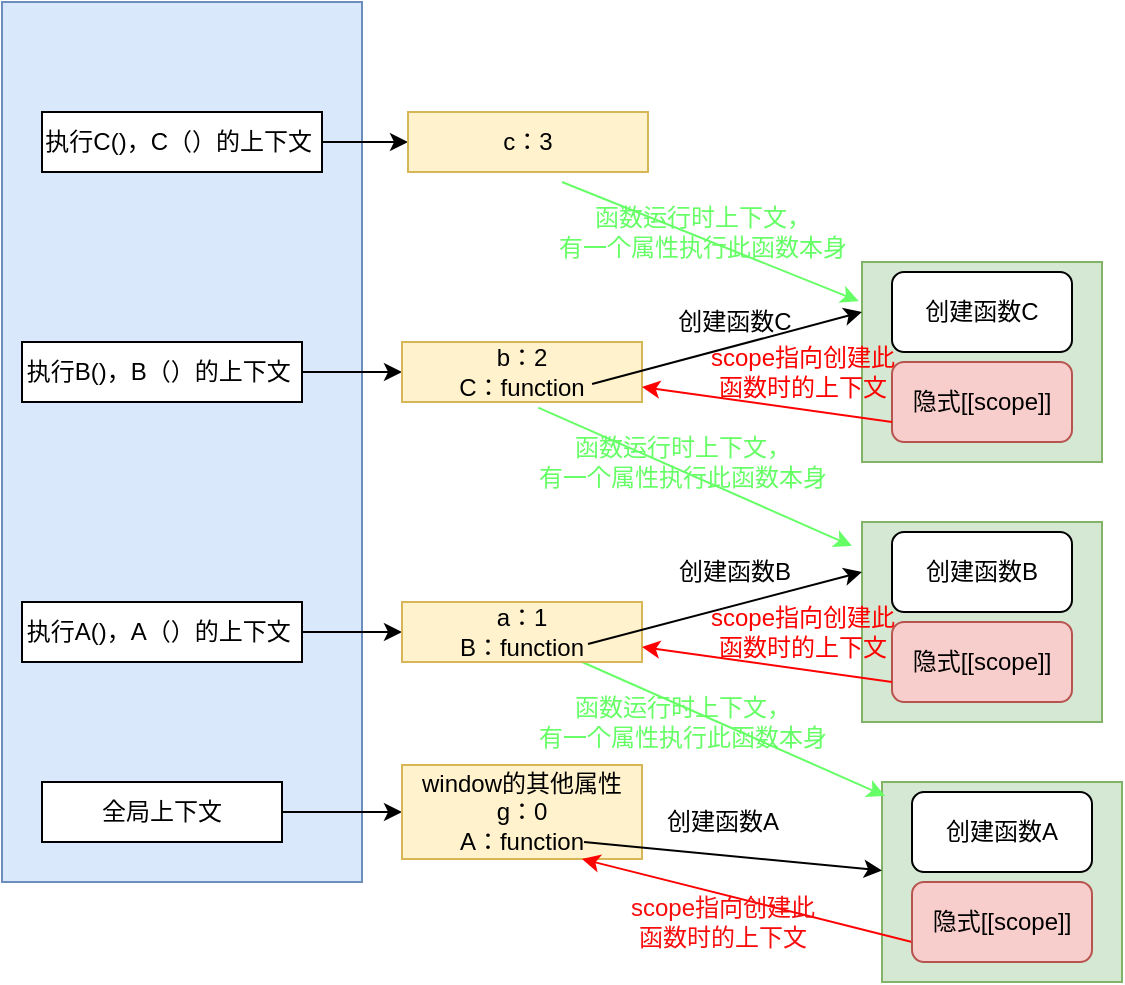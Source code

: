 <mxfile>
    <diagram id="ZBs3OeQ1V9nzg_s4KLXW" name="第 1 页">
        <mxGraphModel dx="1325" dy="629" grid="0" gridSize="10" guides="1" tooltips="1" connect="1" arrows="1" fold="1" page="1" pageScale="1" pageWidth="827" pageHeight="1169" math="0" shadow="0">
            <root>
                <mxCell id="0"/>
                <mxCell id="1" parent="0"/>
                <mxCell id="25" value="函数运行时上下文，&lt;br&gt;有一个属性执行此函数本身" style="text;html=1;align=center;verticalAlign=middle;resizable=0;points=[];autosize=1;labelBorderColor=none;fontColor=#66FF66;" vertex="1" parent="1">
                    <mxGeometry x="415" y="390" width="170" height="40" as="geometry"/>
                </mxCell>
                <mxCell id="2" value="" style="rounded=0;whiteSpace=wrap;html=1;fillColor=#dae8fc;strokeColor=#6c8ebf;" vertex="1" parent="1">
                    <mxGeometry x="160" y="50" width="180" height="440" as="geometry"/>
                </mxCell>
                <mxCell id="5" value="" style="edgeStyle=none;html=1;" edge="1" parent="1" source="3" target="4">
                    <mxGeometry relative="1" as="geometry"/>
                </mxCell>
                <mxCell id="3" value="全局上下文" style="rounded=0;whiteSpace=wrap;html=1;" vertex="1" parent="1">
                    <mxGeometry x="180" y="440" width="120" height="30" as="geometry"/>
                </mxCell>
                <mxCell id="4" value="window的其他属性&lt;br&gt;g：0&lt;br&gt;A：function" style="rounded=0;whiteSpace=wrap;html=1;fillColor=#fff2cc;strokeColor=#d6b656;" vertex="1" parent="1">
                    <mxGeometry x="360" y="431.5" width="120" height="47" as="geometry"/>
                </mxCell>
                <mxCell id="6" value="" style="rounded=0;whiteSpace=wrap;html=1;fillColor=#d5e8d4;strokeColor=#82b366;" vertex="1" parent="1">
                    <mxGeometry x="600" y="440" width="120" height="100" as="geometry"/>
                </mxCell>
                <mxCell id="8" value="创建函数A" style="text;html=1;align=center;verticalAlign=middle;resizable=0;points=[];autosize=1;strokeColor=none;fillColor=none;" vertex="1" parent="1">
                    <mxGeometry x="480" y="445" width="80" height="30" as="geometry"/>
                </mxCell>
                <mxCell id="9" value="" style="edgeStyle=none;html=1;" edge="1" parent="1" source="10" target="12">
                    <mxGeometry relative="1" as="geometry"/>
                </mxCell>
                <mxCell id="10" value="执行A()，A（）的上下文&amp;nbsp;" style="rounded=0;whiteSpace=wrap;html=1;" vertex="1" parent="1">
                    <mxGeometry x="170" y="350" width="140" height="30" as="geometry"/>
                </mxCell>
                <mxCell id="26" style="edgeStyle=none;html=1;exitX=0.75;exitY=1;exitDx=0;exitDy=0;entryX=0.013;entryY=0.07;entryDx=0;entryDy=0;entryPerimeter=0;strokeColor=#66FF66;" edge="1" parent="1" source="12" target="6">
                    <mxGeometry relative="1" as="geometry"/>
                </mxCell>
                <mxCell id="12" value="a：1&lt;br&gt;B：function" style="rounded=0;whiteSpace=wrap;html=1;fillColor=#fff2cc;strokeColor=#d6b656;" vertex="1" parent="1">
                    <mxGeometry x="360" y="350" width="120" height="30" as="geometry"/>
                </mxCell>
                <mxCell id="14" value="创建函数B" style="text;html=1;align=center;verticalAlign=middle;resizable=0;points=[];autosize=1;strokeColor=none;fillColor=none;" vertex="1" parent="1">
                    <mxGeometry x="486" y="320" width="80" height="30" as="geometry"/>
                </mxCell>
                <mxCell id="17" value="创建函数A" style="rounded=1;whiteSpace=wrap;html=1;" vertex="1" parent="1">
                    <mxGeometry x="615" y="445" width="90" height="40" as="geometry"/>
                </mxCell>
                <mxCell id="21" value="" style="edgeStyle=none;html=1;strokeColor=#FF0000;entryX=0.75;entryY=1;entryDx=0;entryDy=0;exitX=0;exitY=0.75;exitDx=0;exitDy=0;" edge="1" parent="1" source="20" target="4">
                    <mxGeometry relative="1" as="geometry"/>
                </mxCell>
                <mxCell id="20" value="隐式[[scope]]" style="rounded=1;whiteSpace=wrap;html=1;fillColor=#f8cecc;strokeColor=#b85450;" vertex="1" parent="1">
                    <mxGeometry x="615" y="490" width="90" height="40" as="geometry"/>
                </mxCell>
                <mxCell id="22" value="scope指向创建此&lt;br&gt;函数时的上下文" style="text;html=1;align=center;verticalAlign=middle;resizable=0;points=[];autosize=1;strokeColor=none;fillColor=none;fontColor=#f80d0d;" vertex="1" parent="1">
                    <mxGeometry x="460" y="490" width="120" height="40" as="geometry"/>
                </mxCell>
                <mxCell id="28" value="" style="rounded=0;whiteSpace=wrap;html=1;fillColor=#d5e8d4;strokeColor=#82b366;" vertex="1" parent="1">
                    <mxGeometry x="590" y="310" width="120" height="100" as="geometry"/>
                </mxCell>
                <mxCell id="29" value="创建函数B" style="rounded=1;whiteSpace=wrap;html=1;" vertex="1" parent="1">
                    <mxGeometry x="605" y="315" width="90" height="40" as="geometry"/>
                </mxCell>
                <mxCell id="30" value="隐式[[scope]]" style="rounded=1;whiteSpace=wrap;html=1;fillColor=#f8cecc;strokeColor=#b85450;" vertex="1" parent="1">
                    <mxGeometry x="605" y="360" width="90" height="40" as="geometry"/>
                </mxCell>
                <mxCell id="31" value="" style="edgeStyle=none;html=1;strokeColor=#FF0000;entryX=1;entryY=0.75;entryDx=0;entryDy=0;exitX=0;exitY=0.75;exitDx=0;exitDy=0;" edge="1" parent="1" source="30" target="12">
                    <mxGeometry relative="1" as="geometry">
                        <mxPoint x="585" y="378" as="sourcePoint"/>
                    </mxGeometry>
                </mxCell>
                <mxCell id="33" value="scope指向创建此&lt;br&gt;函数时的上下文" style="text;html=1;align=center;verticalAlign=middle;resizable=0;points=[];autosize=1;strokeColor=none;fillColor=none;fontColor=#FF0000;" vertex="1" parent="1">
                    <mxGeometry x="500" y="345" width="120" height="40" as="geometry"/>
                </mxCell>
                <mxCell id="34" value="函数运行时上下文，&lt;br&gt;有一个属性执行此函数本身" style="text;html=1;align=center;verticalAlign=middle;resizable=0;points=[];autosize=1;labelBorderColor=none;fontColor=#66FF66;" vertex="1" parent="1">
                    <mxGeometry x="415" y="260" width="170" height="40" as="geometry"/>
                </mxCell>
                <mxCell id="35" value="" style="edgeStyle=none;html=1;" edge="1" parent="1" source="36" target="38">
                    <mxGeometry relative="1" as="geometry"/>
                </mxCell>
                <mxCell id="36" value="执行B()，B（）的上下文&amp;nbsp;" style="rounded=0;whiteSpace=wrap;html=1;" vertex="1" parent="1">
                    <mxGeometry x="170" y="220" width="140" height="30" as="geometry"/>
                </mxCell>
                <mxCell id="38" value="b：2&lt;br&gt;C：function" style="rounded=0;whiteSpace=wrap;html=1;fillColor=#fff2cc;strokeColor=#d6b656;" vertex="1" parent="1">
                    <mxGeometry x="360" y="220" width="120" height="30" as="geometry"/>
                </mxCell>
                <mxCell id="39" value="创建函数C" style="text;html=1;align=center;verticalAlign=middle;resizable=0;points=[];autosize=1;strokeColor=none;fillColor=none;" vertex="1" parent="1">
                    <mxGeometry x="486" y="195" width="80" height="30" as="geometry"/>
                </mxCell>
                <mxCell id="40" value="" style="rounded=0;whiteSpace=wrap;html=1;fillColor=#d5e8d4;strokeColor=#82b366;" vertex="1" parent="1">
                    <mxGeometry x="590" y="180" width="120" height="100" as="geometry"/>
                </mxCell>
                <mxCell id="41" value="创建函数C" style="rounded=1;whiteSpace=wrap;html=1;" vertex="1" parent="1">
                    <mxGeometry x="605" y="185" width="90" height="40" as="geometry"/>
                </mxCell>
                <mxCell id="42" value="隐式[[scope]]" style="rounded=1;whiteSpace=wrap;html=1;fillColor=#f8cecc;strokeColor=#b85450;" vertex="1" parent="1">
                    <mxGeometry x="605" y="230" width="90" height="40" as="geometry"/>
                </mxCell>
                <mxCell id="43" value="" style="edgeStyle=none;html=1;strokeColor=#FF0000;entryX=1;entryY=0.75;entryDx=0;entryDy=0;exitX=0;exitY=0.75;exitDx=0;exitDy=0;" edge="1" parent="1" source="42" target="38">
                    <mxGeometry relative="1" as="geometry">
                        <mxPoint x="585" y="248" as="sourcePoint"/>
                    </mxGeometry>
                </mxCell>
                <mxCell id="44" value="scope指向创建此&lt;br&gt;函数时的上下文" style="text;html=1;align=center;verticalAlign=middle;resizable=0;points=[];autosize=1;strokeColor=none;fillColor=none;fontColor=#FF0000;" vertex="1" parent="1">
                    <mxGeometry x="500" y="215" width="120" height="40" as="geometry"/>
                </mxCell>
                <mxCell id="45" style="edgeStyle=none;html=1;exitX=0.568;exitY=1.095;exitDx=0;exitDy=0;entryX=0.013;entryY=0.07;entryDx=0;entryDy=0;entryPerimeter=0;strokeColor=#66FF66;exitPerimeter=0;" edge="1" parent="1" source="38">
                    <mxGeometry relative="1" as="geometry">
                        <mxPoint x="433.44" y="255" as="sourcePoint"/>
                        <mxPoint x="585" y="322" as="targetPoint"/>
                    </mxGeometry>
                </mxCell>
                <mxCell id="46" value="函数运行时上下文，&lt;br&gt;有一个属性执行此函数本身" style="text;html=1;align=center;verticalAlign=middle;resizable=0;points=[];autosize=1;labelBorderColor=none;fontColor=#66FF66;" vertex="1" parent="1">
                    <mxGeometry x="425" y="145" width="170" height="40" as="geometry"/>
                </mxCell>
                <mxCell id="47" value="" style="edgeStyle=none;html=1;" edge="1" parent="1" source="48" target="50">
                    <mxGeometry relative="1" as="geometry"/>
                </mxCell>
                <mxCell id="48" value="执行C()，C（）的上下文&amp;nbsp;" style="rounded=0;whiteSpace=wrap;html=1;" vertex="1" parent="1">
                    <mxGeometry x="180" y="105" width="140" height="30" as="geometry"/>
                </mxCell>
                <mxCell id="50" value="c：3" style="rounded=0;whiteSpace=wrap;html=1;fillColor=#fff2cc;strokeColor=#d6b656;" vertex="1" parent="1">
                    <mxGeometry x="363" y="105" width="120" height="30" as="geometry"/>
                </mxCell>
                <mxCell id="57" style="edgeStyle=none;html=1;entryX=0.013;entryY=0.07;entryDx=0;entryDy=0;entryPerimeter=0;strokeColor=#66FF66;" edge="1" parent="1">
                    <mxGeometry relative="1" as="geometry">
                        <mxPoint x="440" y="140" as="sourcePoint"/>
                        <mxPoint x="588.42" y="199.58" as="targetPoint"/>
                    </mxGeometry>
                </mxCell>
                <mxCell id="7" value="" style="edgeStyle=none;html=1;" edge="1" parent="1" target="6">
                    <mxGeometry relative="1" as="geometry">
                        <mxPoint x="451" y="470" as="sourcePoint"/>
                    </mxGeometry>
                </mxCell>
                <mxCell id="11" value="" style="edgeStyle=none;html=1;entryX=0;entryY=0.25;entryDx=0;entryDy=0;exitX=0.775;exitY=0.7;exitDx=0;exitDy=0;exitPerimeter=0;" edge="1" parent="1" source="12" target="28">
                    <mxGeometry relative="1" as="geometry">
                        <mxPoint x="448" y="341" as="sourcePoint"/>
                        <mxPoint x="570" y="365" as="targetPoint"/>
                    </mxGeometry>
                </mxCell>
                <mxCell id="37" value="" style="edgeStyle=none;html=1;entryX=0;entryY=0.25;entryDx=0;entryDy=0;exitX=0.792;exitY=0.7;exitDx=0;exitDy=0;exitPerimeter=0;" edge="1" parent="1" source="38" target="40">
                    <mxGeometry relative="1" as="geometry">
                        <mxPoint x="570" y="235" as="targetPoint"/>
                        <mxPoint x="467" y="209" as="sourcePoint"/>
                    </mxGeometry>
                </mxCell>
            </root>
        </mxGraphModel>
    </diagram>
</mxfile>